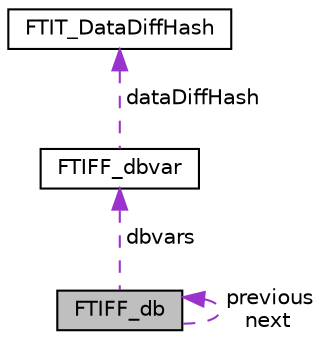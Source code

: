 digraph "FTIFF_db"
{
 // LATEX_PDF_SIZE
  edge [fontname="Helvetica",fontsize="10",labelfontname="Helvetica",labelfontsize="10"];
  node [fontname="Helvetica",fontsize="10",shape=record];
  Node1 [label="FTIFF_db",height=0.2,width=0.4,color="black", fillcolor="grey75", style="filled", fontcolor="black",tooltip=" "];
  Node1 -> Node1 [dir="back",color="darkorchid3",fontsize="10",style="dashed",label=" previous\nnext" ];
  Node2 -> Node1 [dir="back",color="darkorchid3",fontsize="10",style="dashed",label=" dbvars" ];
  Node2 [label="FTIFF_dbvar",height=0.2,width=0.4,color="black", fillcolor="white", style="filled",URL="$structFTIFF__dbvar.html",tooltip=" "];
  Node3 -> Node2 [dir="back",color="darkorchid3",fontsize="10",style="dashed",label=" dataDiffHash" ];
  Node3 [label="FTIT_DataDiffHash",height=0.2,width=0.4,color="black", fillcolor="white", style="filled",URL="$structFTIT__DataDiffHash.html",tooltip=" "];
}
